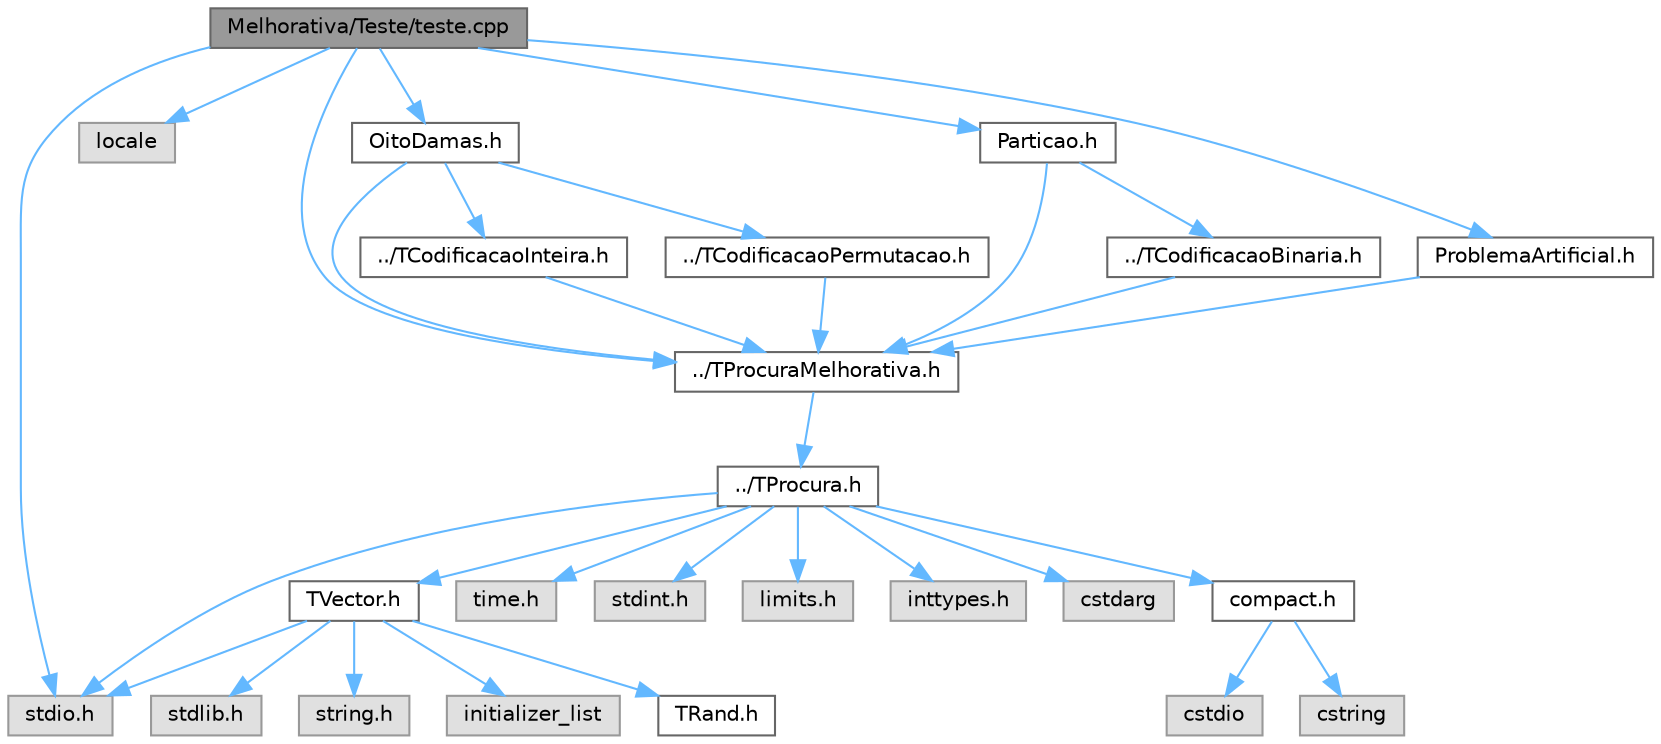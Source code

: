 digraph "Melhorativa/Teste/teste.cpp"
{
 // LATEX_PDF_SIZE
  bgcolor="transparent";
  edge [fontname=Helvetica,fontsize=10,labelfontname=Helvetica,labelfontsize=10];
  node [fontname=Helvetica,fontsize=10,shape=box,height=0.2,width=0.4];
  Node1 [id="Node000001",label="Melhorativa/Teste/teste.cpp",height=0.2,width=0.4,color="gray40", fillcolor="grey60", style="filled", fontcolor="black",tooltip=" "];
  Node1 -> Node2 [id="edge32_Node000001_Node000002",color="steelblue1",style="solid",tooltip=" "];
  Node2 [id="Node000002",label="stdio.h",height=0.2,width=0.4,color="grey60", fillcolor="#E0E0E0", style="filled",tooltip=" "];
  Node1 -> Node3 [id="edge33_Node000001_Node000003",color="steelblue1",style="solid",tooltip=" "];
  Node3 [id="Node000003",label="locale",height=0.2,width=0.4,color="grey60", fillcolor="#E0E0E0", style="filled",tooltip=" "];
  Node1 -> Node4 [id="edge34_Node000001_Node000004",color="steelblue1",style="solid",tooltip=" "];
  Node4 [id="Node000004",label="../TProcuraMelhorativa.h",height=0.2,width=0.4,color="grey40", fillcolor="white", style="filled",URL="$TProcuraMelhorativa_8h.html",tooltip=" "];
  Node4 -> Node5 [id="edge35_Node000004_Node000005",color="steelblue1",style="solid",tooltip=" "];
  Node5 [id="Node000005",label="../TProcura.h",height=0.2,width=0.4,color="grey40", fillcolor="white", style="filled",URL="$TProcura_8h.html",tooltip=" "];
  Node5 -> Node6 [id="edge36_Node000005_Node000006",color="steelblue1",style="solid",tooltip=" "];
  Node6 [id="Node000006",label="TVector.h",height=0.2,width=0.4,color="grey40", fillcolor="white", style="filled",URL="$TVector_8h.html",tooltip="Vetor dinâmico genérico com operações de pilha, conjuntos e algoritmos úteis."];
  Node6 -> Node7 [id="edge37_Node000006_Node000007",color="steelblue1",style="solid",tooltip=" "];
  Node7 [id="Node000007",label="stdlib.h",height=0.2,width=0.4,color="grey60", fillcolor="#E0E0E0", style="filled",tooltip=" "];
  Node6 -> Node8 [id="edge38_Node000006_Node000008",color="steelblue1",style="solid",tooltip=" "];
  Node8 [id="Node000008",label="string.h",height=0.2,width=0.4,color="grey60", fillcolor="#E0E0E0", style="filled",tooltip=" "];
  Node6 -> Node2 [id="edge39_Node000006_Node000002",color="steelblue1",style="solid",tooltip=" "];
  Node6 -> Node9 [id="edge40_Node000006_Node000009",color="steelblue1",style="solid",tooltip=" "];
  Node9 [id="Node000009",label="initializer_list",height=0.2,width=0.4,color="grey60", fillcolor="#E0E0E0", style="filled",tooltip=" "];
  Node6 -> Node10 [id="edge41_Node000006_Node000010",color="steelblue1",style="solid",tooltip=" "];
  Node10 [id="Node000010",label="TRand.h",height=0.2,width=0.4,color="grey40", fillcolor="white", style="filled",URL="$TRand_8h.html",tooltip="Interface para geração de números aleatórios independentes do sistema operativo."];
  Node5 -> Node11 [id="edge42_Node000005_Node000011",color="steelblue1",style="solid",tooltip=" "];
  Node11 [id="Node000011",label="time.h",height=0.2,width=0.4,color="grey60", fillcolor="#E0E0E0", style="filled",tooltip=" "];
  Node5 -> Node12 [id="edge43_Node000005_Node000012",color="steelblue1",style="solid",tooltip=" "];
  Node12 [id="Node000012",label="stdint.h",height=0.2,width=0.4,color="grey60", fillcolor="#E0E0E0", style="filled",tooltip=" "];
  Node5 -> Node13 [id="edge44_Node000005_Node000013",color="steelblue1",style="solid",tooltip=" "];
  Node13 [id="Node000013",label="limits.h",height=0.2,width=0.4,color="grey60", fillcolor="#E0E0E0", style="filled",tooltip=" "];
  Node5 -> Node2 [id="edge45_Node000005_Node000002",color="steelblue1",style="solid",tooltip=" "];
  Node5 -> Node14 [id="edge46_Node000005_Node000014",color="steelblue1",style="solid",tooltip=" "];
  Node14 [id="Node000014",label="inttypes.h",height=0.2,width=0.4,color="grey60", fillcolor="#E0E0E0", style="filled",tooltip=" "];
  Node5 -> Node15 [id="edge47_Node000005_Node000015",color="steelblue1",style="solid",tooltip=" "];
  Node15 [id="Node000015",label="cstdarg",height=0.2,width=0.4,color="grey60", fillcolor="#E0E0E0", style="filled",tooltip=" "];
  Node5 -> Node16 [id="edge48_Node000005_Node000016",color="steelblue1",style="solid",tooltip=" "];
  Node16 [id="Node000016",label="compact.h",height=0.2,width=0.4,color="grey40", fillcolor="white", style="filled",URL="$compact_8h.html",tooltip=" "];
  Node16 -> Node17 [id="edge49_Node000016_Node000017",color="steelblue1",style="solid",tooltip=" "];
  Node17 [id="Node000017",label="cstdio",height=0.2,width=0.4,color="grey60", fillcolor="#E0E0E0", style="filled",tooltip=" "];
  Node16 -> Node18 [id="edge50_Node000016_Node000018",color="steelblue1",style="solid",tooltip=" "];
  Node18 [id="Node000018",label="cstring",height=0.2,width=0.4,color="grey60", fillcolor="#E0E0E0", style="filled",tooltip=" "];
  Node1 -> Node19 [id="edge51_Node000001_Node000019",color="steelblue1",style="solid",tooltip=" "];
  Node19 [id="Node000019",label="OitoDamas.h",height=0.2,width=0.4,color="grey40", fillcolor="white", style="filled",URL="$Melhorativa_2Teste_2OitoDamas_8h.html",tooltip=" "];
  Node19 -> Node4 [id="edge52_Node000019_Node000004",color="steelblue1",style="solid",tooltip=" "];
  Node19 -> Node20 [id="edge53_Node000019_Node000020",color="steelblue1",style="solid",tooltip=" "];
  Node20 [id="Node000020",label="../TCodificacaoInteira.h",height=0.2,width=0.4,color="grey40", fillcolor="white", style="filled",URL="$TCodificacaoInteira_8h.html",tooltip=" "];
  Node20 -> Node4 [id="edge54_Node000020_Node000004",color="steelblue1",style="solid",tooltip=" "];
  Node19 -> Node21 [id="edge55_Node000019_Node000021",color="steelblue1",style="solid",tooltip=" "];
  Node21 [id="Node000021",label="../TCodificacaoPermutacao.h",height=0.2,width=0.4,color="grey40", fillcolor="white", style="filled",URL="$TCodificacaoPermutacao_8h.html",tooltip=" "];
  Node21 -> Node4 [id="edge56_Node000021_Node000004",color="steelblue1",style="solid",tooltip=" "];
  Node1 -> Node22 [id="edge57_Node000001_Node000022",color="steelblue1",style="solid",tooltip=" "];
  Node22 [id="Node000022",label="Particao.h",height=0.2,width=0.4,color="grey40", fillcolor="white", style="filled",URL="$Melhorativa_2Teste_2Particao_8h.html",tooltip=" "];
  Node22 -> Node4 [id="edge58_Node000022_Node000004",color="steelblue1",style="solid",tooltip=" "];
  Node22 -> Node23 [id="edge59_Node000022_Node000023",color="steelblue1",style="solid",tooltip=" "];
  Node23 [id="Node000023",label="../TCodificacaoBinaria.h",height=0.2,width=0.4,color="grey40", fillcolor="white", style="filled",URL="$TCodificacaoBinaria_8h.html",tooltip=" "];
  Node23 -> Node4 [id="edge60_Node000023_Node000004",color="steelblue1",style="solid",tooltip=" "];
  Node1 -> Node24 [id="edge61_Node000001_Node000024",color="steelblue1",style="solid",tooltip=" "];
  Node24 [id="Node000024",label="ProblemaArtificial.h",height=0.2,width=0.4,color="grey40", fillcolor="white", style="filled",URL="$Melhorativa_2Teste_2ProblemaArtificial_8h.html",tooltip=" "];
  Node24 -> Node4 [id="edge62_Node000024_Node000004",color="steelblue1",style="solid",tooltip=" "];
}
